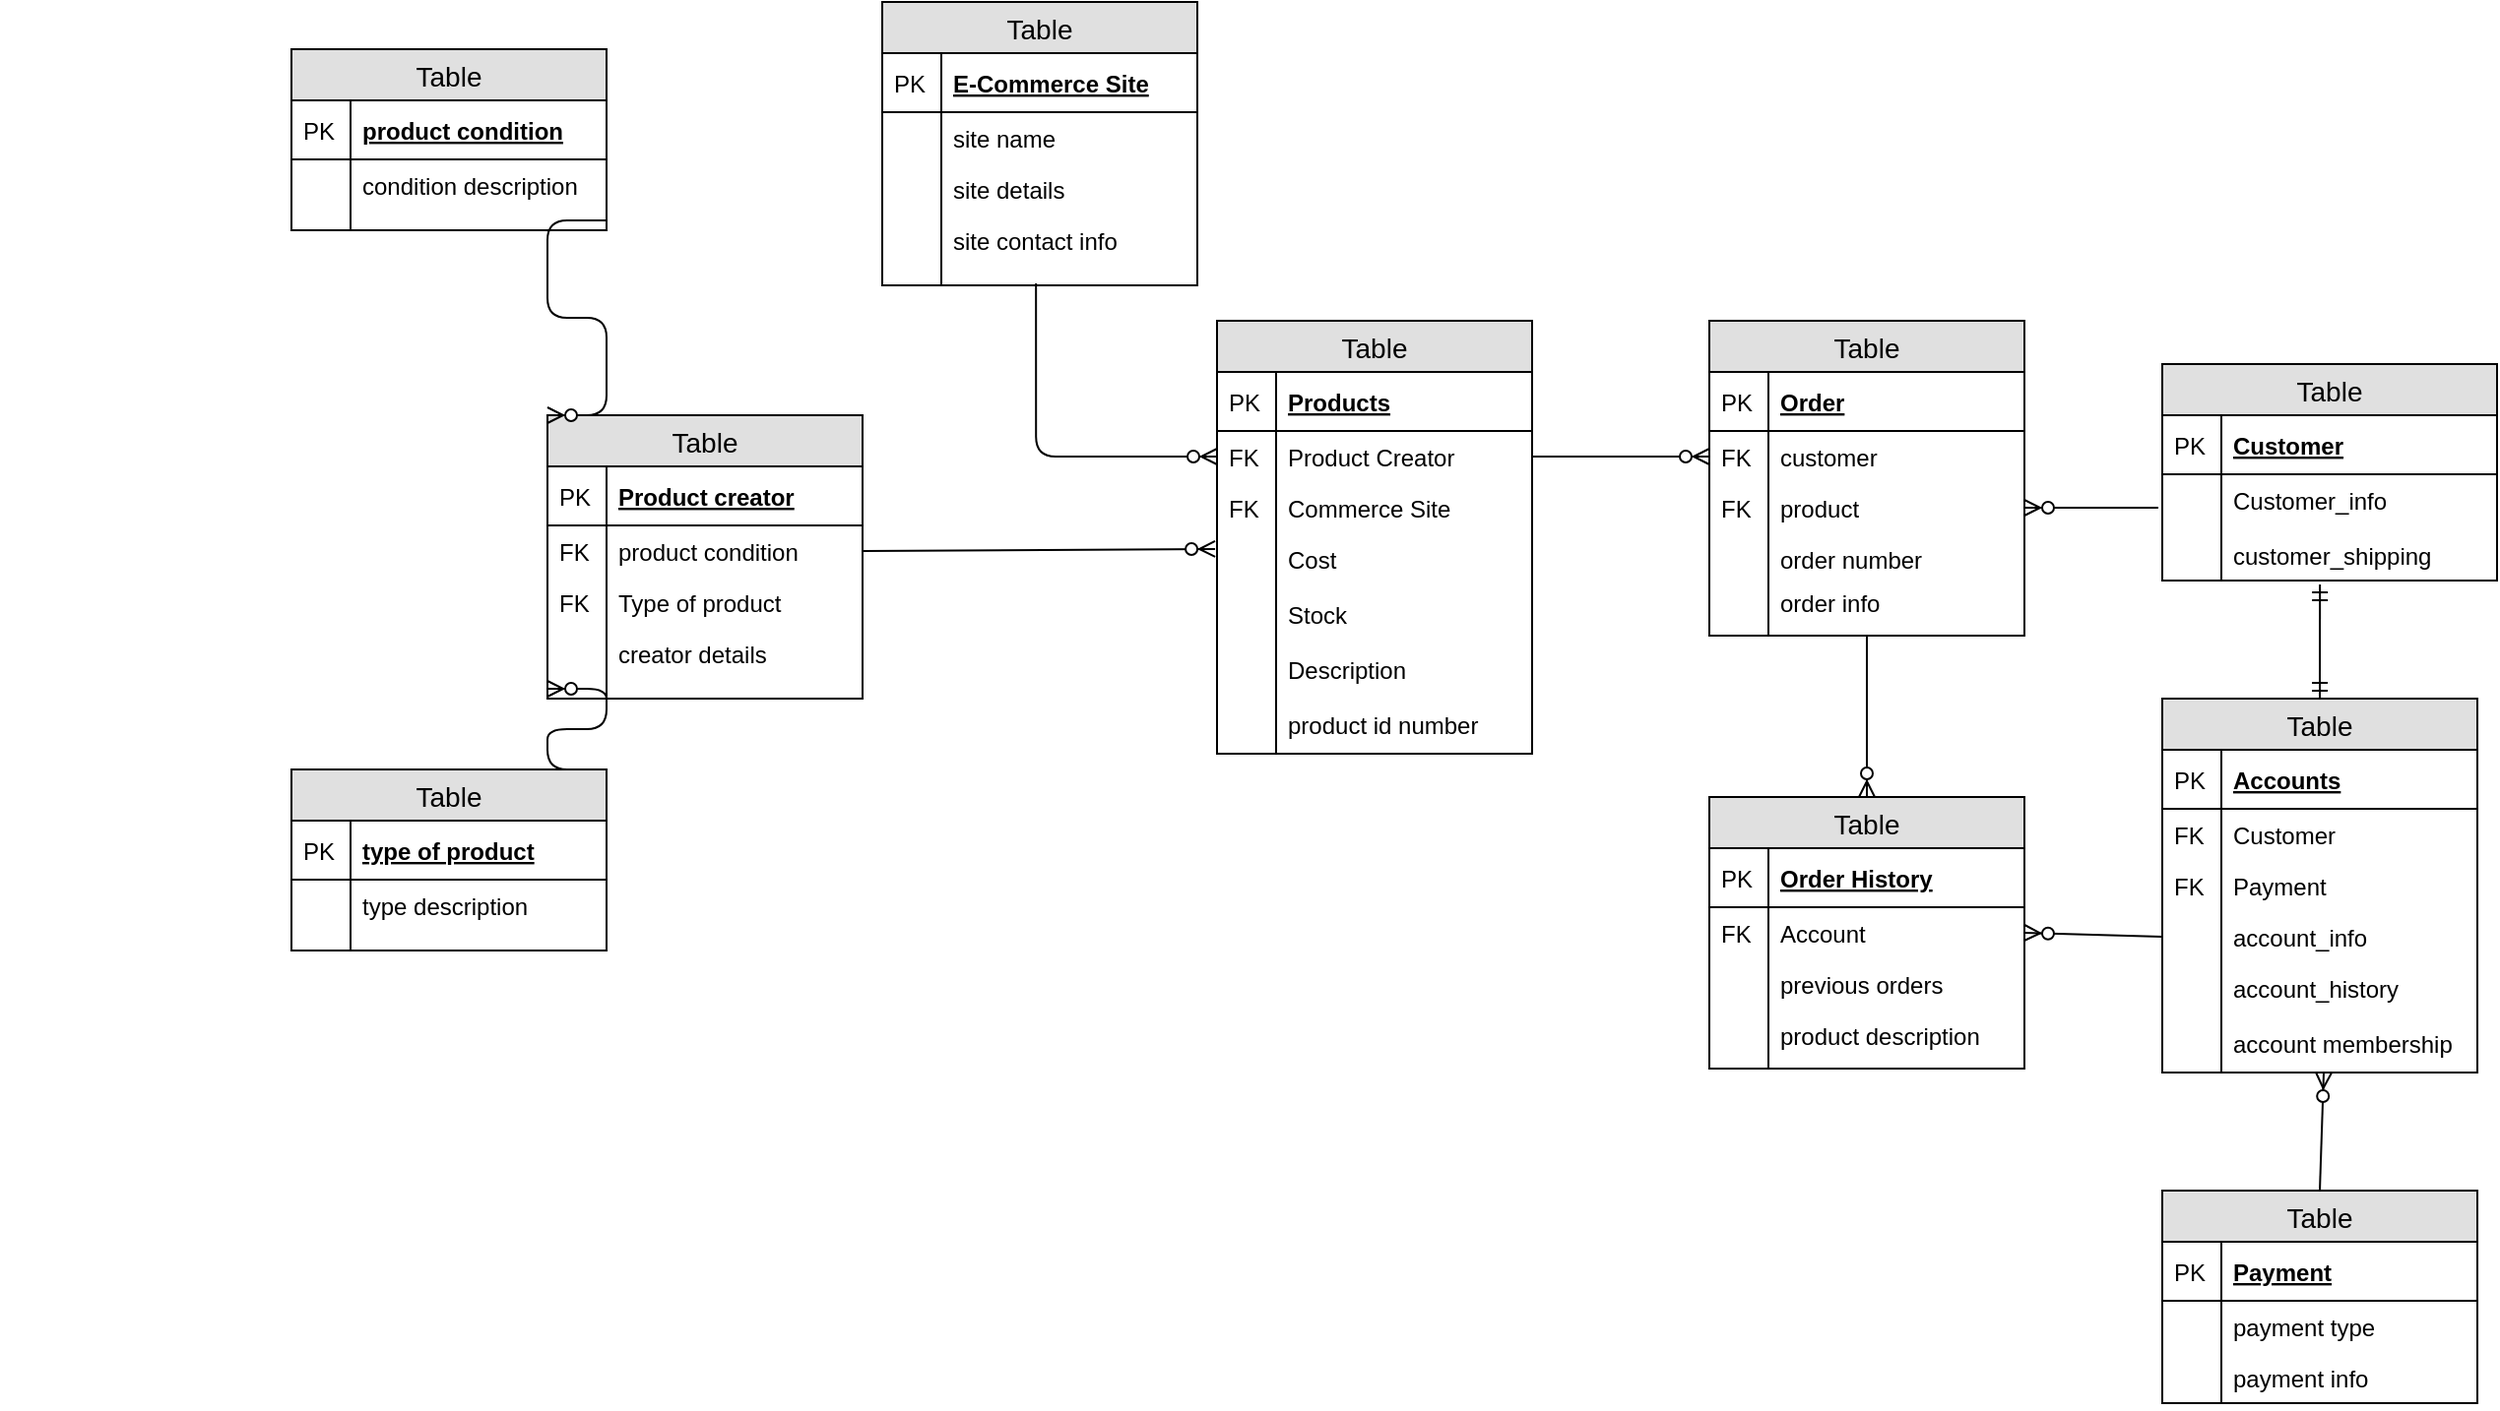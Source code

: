 <mxfile version="12.7.9" type="device"><diagram id="lzw0zWI6_jzQbUZjOLoi" name="Page-1"><mxGraphModel dx="904" dy="535" grid="1" gridSize="10" guides="1" tooltips="1" connect="1" arrows="1" fold="1" page="1" pageScale="1" pageWidth="850" pageHeight="1100" math="0" shadow="0"><root><mxCell id="0"/><mxCell id="1" parent="0"/><mxCell id="9XMlyQXlk_8KS3qql5-S-7" style="edgeStyle=orthogonalEdgeStyle;rounded=0;orthogonalLoop=1;jettySize=auto;html=1;exitX=0.5;exitY=1;exitDx=0;exitDy=0;" edge="1" parent="1"><mxGeometry relative="1" as="geometry"><mxPoint x="760" y="330" as="sourcePoint"/><mxPoint x="760" y="330" as="targetPoint"/></mxGeometry></mxCell><mxCell id="9XMlyQXlk_8KS3qql5-S-27" style="edgeStyle=orthogonalEdgeStyle;rounded=0;orthogonalLoop=1;jettySize=auto;html=1;exitX=0.5;exitY=1;exitDx=0;exitDy=0;" edge="1" parent="1"><mxGeometry relative="1" as="geometry"><mxPoint x="80" y="160" as="sourcePoint"/><mxPoint x="80" y="160" as="targetPoint"/></mxGeometry></mxCell><mxCell id="9XMlyQXlk_8KS3qql5-S-40" value="Table" style="swimlane;fontStyle=0;childLayout=stackLayout;horizontal=1;startSize=26;fillColor=#e0e0e0;horizontalStack=0;resizeParent=1;resizeParentMax=0;resizeLast=0;collapsible=1;marginBottom=0;swimlaneFillColor=#ffffff;align=center;fontSize=14;" vertex="1" parent="1"><mxGeometry x="1170" y="200" width="170" height="110" as="geometry"/></mxCell><mxCell id="9XMlyQXlk_8KS3qql5-S-41" value="Customer" style="shape=partialRectangle;top=0;left=0;right=0;bottom=1;align=left;verticalAlign=middle;fillColor=none;spacingLeft=34;spacingRight=4;overflow=hidden;rotatable=0;points=[[0,0.5],[1,0.5]];portConstraint=eastwest;dropTarget=0;fontStyle=5;fontSize=12;" vertex="1" parent="9XMlyQXlk_8KS3qql5-S-40"><mxGeometry y="26" width="170" height="30" as="geometry"/></mxCell><mxCell id="9XMlyQXlk_8KS3qql5-S-42" value="PK" style="shape=partialRectangle;top=0;left=0;bottom=0;fillColor=none;align=left;verticalAlign=middle;spacingLeft=4;spacingRight=4;overflow=hidden;rotatable=0;points=[];portConstraint=eastwest;part=1;fontSize=12;" vertex="1" connectable="0" parent="9XMlyQXlk_8KS3qql5-S-41"><mxGeometry width="30" height="30" as="geometry"/></mxCell><mxCell id="9XMlyQXlk_8KS3qql5-S-43" value="Customer_info" style="shape=partialRectangle;top=0;left=0;right=0;bottom=0;align=left;verticalAlign=top;fillColor=none;spacingLeft=34;spacingRight=4;overflow=hidden;rotatable=0;points=[[0,0.5],[1,0.5]];portConstraint=eastwest;dropTarget=0;fontSize=12;" vertex="1" parent="9XMlyQXlk_8KS3qql5-S-40"><mxGeometry y="56" width="170" height="26" as="geometry"/></mxCell><mxCell id="9XMlyQXlk_8KS3qql5-S-44" value="" style="shape=partialRectangle;top=0;left=0;bottom=0;fillColor=none;align=left;verticalAlign=top;spacingLeft=4;spacingRight=4;overflow=hidden;rotatable=0;points=[];portConstraint=eastwest;part=1;fontSize=12;" vertex="1" connectable="0" parent="9XMlyQXlk_8KS3qql5-S-43"><mxGeometry width="30" height="26" as="geometry"/></mxCell><mxCell id="9XMlyQXlk_8KS3qql5-S-45" value="" style="shape=partialRectangle;top=0;left=0;right=0;bottom=0;align=left;verticalAlign=top;fillColor=none;spacingLeft=34;spacingRight=4;overflow=hidden;rotatable=0;points=[[0,0.5],[1,0.5]];portConstraint=eastwest;dropTarget=0;fontSize=12;" vertex="1" parent="9XMlyQXlk_8KS3qql5-S-40"><mxGeometry y="82" width="170" height="2" as="geometry"/></mxCell><mxCell id="9XMlyQXlk_8KS3qql5-S-46" value="" style="shape=partialRectangle;top=0;left=0;bottom=0;fillColor=none;align=left;verticalAlign=top;spacingLeft=4;spacingRight=4;overflow=hidden;rotatable=0;points=[];portConstraint=eastwest;part=1;fontSize=12;" vertex="1" connectable="0" parent="9XMlyQXlk_8KS3qql5-S-45"><mxGeometry width="30" height="2" as="geometry"/></mxCell><mxCell id="9XMlyQXlk_8KS3qql5-S-47" value="customer_shipping" style="shape=partialRectangle;top=0;left=0;right=0;bottom=0;align=left;verticalAlign=top;fillColor=none;spacingLeft=34;spacingRight=4;overflow=hidden;rotatable=0;points=[[0,0.5],[1,0.5]];portConstraint=eastwest;dropTarget=0;fontSize=12;" vertex="1" parent="9XMlyQXlk_8KS3qql5-S-40"><mxGeometry y="84" width="170" height="26" as="geometry"/></mxCell><mxCell id="9XMlyQXlk_8KS3qql5-S-48" value="" style="shape=partialRectangle;top=0;left=0;bottom=0;fillColor=none;align=left;verticalAlign=top;spacingLeft=4;spacingRight=4;overflow=hidden;rotatable=0;points=[];portConstraint=eastwest;part=1;fontSize=12;" vertex="1" connectable="0" parent="9XMlyQXlk_8KS3qql5-S-47"><mxGeometry width="30" height="26" as="geometry"/></mxCell><mxCell id="9XMlyQXlk_8KS3qql5-S-49" value="" style="shape=partialRectangle;top=0;left=0;right=0;bottom=0;align=left;verticalAlign=top;fillColor=none;spacingLeft=34;spacingRight=4;overflow=hidden;rotatable=0;points=[[0,0.5],[1,0.5]];portConstraint=eastwest;dropTarget=0;fontSize=12;" vertex="1" parent="9XMlyQXlk_8KS3qql5-S-40"><mxGeometry y="110" width="170" as="geometry"/></mxCell><mxCell id="9XMlyQXlk_8KS3qql5-S-50" value="" style="shape=partialRectangle;top=0;left=0;bottom=0;fillColor=none;align=left;verticalAlign=top;spacingLeft=4;spacingRight=4;overflow=hidden;rotatable=0;points=[];portConstraint=eastwest;part=1;fontSize=12;" vertex="1" connectable="0" parent="9XMlyQXlk_8KS3qql5-S-49"><mxGeometry width="30" as="geometry"/></mxCell><mxCell id="9XMlyQXlk_8KS3qql5-S-52" value="Table" style="swimlane;fontStyle=0;childLayout=stackLayout;horizontal=1;startSize=26;fillColor=#e0e0e0;horizontalStack=0;resizeParent=1;resizeParentMax=0;resizeLast=0;collapsible=1;marginBottom=0;swimlaneFillColor=#ffffff;align=center;fontSize=14;" vertex="1" parent="1"><mxGeometry x="1170" y="370" width="160" height="190" as="geometry"/></mxCell><mxCell id="9XMlyQXlk_8KS3qql5-S-53" value="Accounts" style="shape=partialRectangle;top=0;left=0;right=0;bottom=1;align=left;verticalAlign=middle;fillColor=none;spacingLeft=34;spacingRight=4;overflow=hidden;rotatable=0;points=[[0,0.5],[1,0.5]];portConstraint=eastwest;dropTarget=0;fontStyle=5;fontSize=12;" vertex="1" parent="9XMlyQXlk_8KS3qql5-S-52"><mxGeometry y="26" width="160" height="30" as="geometry"/></mxCell><mxCell id="9XMlyQXlk_8KS3qql5-S-54" value="PK" style="shape=partialRectangle;top=0;left=0;bottom=0;fillColor=none;align=left;verticalAlign=middle;spacingLeft=4;spacingRight=4;overflow=hidden;rotatable=0;points=[];portConstraint=eastwest;part=1;fontSize=12;" vertex="1" connectable="0" parent="9XMlyQXlk_8KS3qql5-S-53"><mxGeometry width="30" height="30" as="geometry"/></mxCell><mxCell id="9XMlyQXlk_8KS3qql5-S-55" value="Customer" style="shape=partialRectangle;top=0;left=0;right=0;bottom=0;align=left;verticalAlign=top;fillColor=none;spacingLeft=34;spacingRight=4;overflow=hidden;rotatable=0;points=[[0,0.5],[1,0.5]];portConstraint=eastwest;dropTarget=0;fontSize=12;" vertex="1" parent="9XMlyQXlk_8KS3qql5-S-52"><mxGeometry y="56" width="160" height="26" as="geometry"/></mxCell><mxCell id="9XMlyQXlk_8KS3qql5-S-56" value="FK" style="shape=partialRectangle;top=0;left=0;bottom=0;fillColor=none;align=left;verticalAlign=top;spacingLeft=4;spacingRight=4;overflow=hidden;rotatable=0;points=[];portConstraint=eastwest;part=1;fontSize=12;" vertex="1" connectable="0" parent="9XMlyQXlk_8KS3qql5-S-55"><mxGeometry width="30" height="26" as="geometry"/></mxCell><mxCell id="9XMlyQXlk_8KS3qql5-S-57" value="Payment" style="shape=partialRectangle;top=0;left=0;right=0;bottom=0;align=left;verticalAlign=top;fillColor=none;spacingLeft=34;spacingRight=4;overflow=hidden;rotatable=0;points=[[0,0.5],[1,0.5]];portConstraint=eastwest;dropTarget=0;fontSize=12;" vertex="1" parent="9XMlyQXlk_8KS3qql5-S-52"><mxGeometry y="82" width="160" height="26" as="geometry"/></mxCell><mxCell id="9XMlyQXlk_8KS3qql5-S-58" value="FK" style="shape=partialRectangle;top=0;left=0;bottom=0;fillColor=none;align=left;verticalAlign=top;spacingLeft=4;spacingRight=4;overflow=hidden;rotatable=0;points=[];portConstraint=eastwest;part=1;fontSize=12;" vertex="1" connectable="0" parent="9XMlyQXlk_8KS3qql5-S-57"><mxGeometry width="30" height="26" as="geometry"/></mxCell><mxCell id="9XMlyQXlk_8KS3qql5-S-59" value="account_info" style="shape=partialRectangle;top=0;left=0;right=0;bottom=0;align=left;verticalAlign=top;fillColor=none;spacingLeft=34;spacingRight=4;overflow=hidden;rotatable=0;points=[[0,0.5],[1,0.5]];portConstraint=eastwest;dropTarget=0;fontSize=12;" vertex="1" parent="9XMlyQXlk_8KS3qql5-S-52"><mxGeometry y="108" width="160" height="26" as="geometry"/></mxCell><mxCell id="9XMlyQXlk_8KS3qql5-S-60" value="" style="shape=partialRectangle;top=0;left=0;bottom=0;fillColor=none;align=left;verticalAlign=top;spacingLeft=4;spacingRight=4;overflow=hidden;rotatable=0;points=[];portConstraint=eastwest;part=1;fontSize=12;" vertex="1" connectable="0" parent="9XMlyQXlk_8KS3qql5-S-59"><mxGeometry width="30" height="26" as="geometry"/></mxCell><mxCell id="9XMlyQXlk_8KS3qql5-S-61" value="account_history&#xa;&#xa;account membership" style="shape=partialRectangle;top=0;left=0;right=0;bottom=0;align=left;verticalAlign=top;fillColor=none;spacingLeft=34;spacingRight=4;overflow=hidden;rotatable=0;points=[[0,0.5],[1,0.5]];portConstraint=eastwest;dropTarget=0;fontSize=12;" vertex="1" parent="9XMlyQXlk_8KS3qql5-S-52"><mxGeometry y="134" width="160" height="56" as="geometry"/></mxCell><mxCell id="9XMlyQXlk_8KS3qql5-S-62" value="" style="shape=partialRectangle;top=0;left=0;bottom=0;fillColor=none;align=left;verticalAlign=top;spacingLeft=4;spacingRight=4;overflow=hidden;rotatable=0;points=[];portConstraint=eastwest;part=1;fontSize=12;" vertex="1" connectable="0" parent="9XMlyQXlk_8KS3qql5-S-61"><mxGeometry width="30" height="56" as="geometry"/></mxCell><mxCell id="9XMlyQXlk_8KS3qql5-S-63" value="Table" style="swimlane;fontStyle=0;childLayout=stackLayout;horizontal=1;startSize=26;fillColor=#e0e0e0;horizontalStack=0;resizeParent=1;resizeParentMax=0;resizeLast=0;collapsible=1;marginBottom=0;swimlaneFillColor=#ffffff;align=center;fontSize=14;" vertex="1" parent="1"><mxGeometry x="1170" y="620" width="160" height="108" as="geometry"/></mxCell><mxCell id="9XMlyQXlk_8KS3qql5-S-64" value="Payment" style="shape=partialRectangle;top=0;left=0;right=0;bottom=1;align=left;verticalAlign=middle;fillColor=none;spacingLeft=34;spacingRight=4;overflow=hidden;rotatable=0;points=[[0,0.5],[1,0.5]];portConstraint=eastwest;dropTarget=0;fontStyle=5;fontSize=12;" vertex="1" parent="9XMlyQXlk_8KS3qql5-S-63"><mxGeometry y="26" width="160" height="30" as="geometry"/></mxCell><mxCell id="9XMlyQXlk_8KS3qql5-S-65" value="PK" style="shape=partialRectangle;top=0;left=0;bottom=0;fillColor=none;align=left;verticalAlign=middle;spacingLeft=4;spacingRight=4;overflow=hidden;rotatable=0;points=[];portConstraint=eastwest;part=1;fontSize=12;" vertex="1" connectable="0" parent="9XMlyQXlk_8KS3qql5-S-64"><mxGeometry width="30" height="30" as="geometry"/></mxCell><mxCell id="9XMlyQXlk_8KS3qql5-S-66" value="payment type" style="shape=partialRectangle;top=0;left=0;right=0;bottom=0;align=left;verticalAlign=top;fillColor=none;spacingLeft=34;spacingRight=4;overflow=hidden;rotatable=0;points=[[0,0.5],[1,0.5]];portConstraint=eastwest;dropTarget=0;fontSize=12;" vertex="1" parent="9XMlyQXlk_8KS3qql5-S-63"><mxGeometry y="56" width="160" height="26" as="geometry"/></mxCell><mxCell id="9XMlyQXlk_8KS3qql5-S-67" value="" style="shape=partialRectangle;top=0;left=0;bottom=0;fillColor=none;align=left;verticalAlign=top;spacingLeft=4;spacingRight=4;overflow=hidden;rotatable=0;points=[];portConstraint=eastwest;part=1;fontSize=12;" vertex="1" connectable="0" parent="9XMlyQXlk_8KS3qql5-S-66"><mxGeometry width="30" height="26" as="geometry"/></mxCell><mxCell id="9XMlyQXlk_8KS3qql5-S-68" value="payment info" style="shape=partialRectangle;top=0;left=0;right=0;bottom=0;align=left;verticalAlign=top;fillColor=none;spacingLeft=34;spacingRight=4;overflow=hidden;rotatable=0;points=[[0,0.5],[1,0.5]];portConstraint=eastwest;dropTarget=0;fontSize=12;" vertex="1" parent="9XMlyQXlk_8KS3qql5-S-63"><mxGeometry y="82" width="160" height="26" as="geometry"/></mxCell><mxCell id="9XMlyQXlk_8KS3qql5-S-69" value="" style="shape=partialRectangle;top=0;left=0;bottom=0;fillColor=none;align=left;verticalAlign=top;spacingLeft=4;spacingRight=4;overflow=hidden;rotatable=0;points=[];portConstraint=eastwest;part=1;fontSize=12;" vertex="1" connectable="0" parent="9XMlyQXlk_8KS3qql5-S-68"><mxGeometry width="30" height="26" as="geometry"/></mxCell><mxCell id="9XMlyQXlk_8KS3qql5-S-74" value="Table" style="swimlane;fontStyle=0;childLayout=stackLayout;horizontal=1;startSize=26;fillColor=#e0e0e0;horizontalStack=0;resizeParent=1;resizeParentMax=0;resizeLast=0;collapsible=1;marginBottom=0;swimlaneFillColor=#ffffff;align=center;fontSize=14;" vertex="1" parent="1"><mxGeometry x="940" y="420" width="160" height="138" as="geometry"/></mxCell><mxCell id="9XMlyQXlk_8KS3qql5-S-75" value="Order History" style="shape=partialRectangle;top=0;left=0;right=0;bottom=1;align=left;verticalAlign=middle;fillColor=none;spacingLeft=34;spacingRight=4;overflow=hidden;rotatable=0;points=[[0,0.5],[1,0.5]];portConstraint=eastwest;dropTarget=0;fontStyle=5;fontSize=12;" vertex="1" parent="9XMlyQXlk_8KS3qql5-S-74"><mxGeometry y="26" width="160" height="30" as="geometry"/></mxCell><mxCell id="9XMlyQXlk_8KS3qql5-S-76" value="PK" style="shape=partialRectangle;top=0;left=0;bottom=0;fillColor=none;align=left;verticalAlign=middle;spacingLeft=4;spacingRight=4;overflow=hidden;rotatable=0;points=[];portConstraint=eastwest;part=1;fontSize=12;" vertex="1" connectable="0" parent="9XMlyQXlk_8KS3qql5-S-75"><mxGeometry width="30" height="30" as="geometry"/></mxCell><mxCell id="9XMlyQXlk_8KS3qql5-S-77" value="Account" style="shape=partialRectangle;top=0;left=0;right=0;bottom=0;align=left;verticalAlign=top;fillColor=none;spacingLeft=34;spacingRight=4;overflow=hidden;rotatable=0;points=[[0,0.5],[1,0.5]];portConstraint=eastwest;dropTarget=0;fontSize=12;" vertex="1" parent="9XMlyQXlk_8KS3qql5-S-74"><mxGeometry y="56" width="160" height="26" as="geometry"/></mxCell><mxCell id="9XMlyQXlk_8KS3qql5-S-78" value="FK" style="shape=partialRectangle;top=0;left=0;bottom=0;fillColor=none;align=left;verticalAlign=top;spacingLeft=4;spacingRight=4;overflow=hidden;rotatable=0;points=[];portConstraint=eastwest;part=1;fontSize=12;" vertex="1" connectable="0" parent="9XMlyQXlk_8KS3qql5-S-77"><mxGeometry width="30" height="26" as="geometry"/></mxCell><mxCell id="9XMlyQXlk_8KS3qql5-S-79" value="previous orders" style="shape=partialRectangle;top=0;left=0;right=0;bottom=0;align=left;verticalAlign=top;fillColor=none;spacingLeft=34;spacingRight=4;overflow=hidden;rotatable=0;points=[[0,0.5],[1,0.5]];portConstraint=eastwest;dropTarget=0;fontSize=12;" vertex="1" parent="9XMlyQXlk_8KS3qql5-S-74"><mxGeometry y="82" width="160" height="26" as="geometry"/></mxCell><mxCell id="9XMlyQXlk_8KS3qql5-S-80" value="" style="shape=partialRectangle;top=0;left=0;bottom=0;fillColor=none;align=left;verticalAlign=top;spacingLeft=4;spacingRight=4;overflow=hidden;rotatable=0;points=[];portConstraint=eastwest;part=1;fontSize=12;" vertex="1" connectable="0" parent="9XMlyQXlk_8KS3qql5-S-79"><mxGeometry width="30" height="26" as="geometry"/></mxCell><mxCell id="9XMlyQXlk_8KS3qql5-S-81" value="product description" style="shape=partialRectangle;top=0;left=0;right=0;bottom=0;align=left;verticalAlign=top;fillColor=none;spacingLeft=34;spacingRight=4;overflow=hidden;rotatable=0;points=[[0,0.5],[1,0.5]];portConstraint=eastwest;dropTarget=0;fontSize=12;" vertex="1" parent="9XMlyQXlk_8KS3qql5-S-74"><mxGeometry y="108" width="160" height="26" as="geometry"/></mxCell><mxCell id="9XMlyQXlk_8KS3qql5-S-82" value="" style="shape=partialRectangle;top=0;left=0;bottom=0;fillColor=none;align=left;verticalAlign=top;spacingLeft=4;spacingRight=4;overflow=hidden;rotatable=0;points=[];portConstraint=eastwest;part=1;fontSize=12;" vertex="1" connectable="0" parent="9XMlyQXlk_8KS3qql5-S-81"><mxGeometry width="30" height="26" as="geometry"/></mxCell><mxCell id="9XMlyQXlk_8KS3qql5-S-83" value="" style="shape=partialRectangle;top=0;left=0;right=0;bottom=0;align=left;verticalAlign=top;fillColor=none;spacingLeft=34;spacingRight=4;overflow=hidden;rotatable=0;points=[[0,0.5],[1,0.5]];portConstraint=eastwest;dropTarget=0;fontSize=12;" vertex="1" parent="9XMlyQXlk_8KS3qql5-S-74"><mxGeometry y="134" width="160" height="4" as="geometry"/></mxCell><mxCell id="9XMlyQXlk_8KS3qql5-S-84" value="" style="shape=partialRectangle;top=0;left=0;bottom=0;fillColor=none;align=left;verticalAlign=top;spacingLeft=4;spacingRight=4;overflow=hidden;rotatable=0;points=[];portConstraint=eastwest;part=1;fontSize=12;" vertex="1" connectable="0" parent="9XMlyQXlk_8KS3qql5-S-83"><mxGeometry width="30" height="4" as="geometry"/></mxCell><mxCell id="9XMlyQXlk_8KS3qql5-S-91" value="Table" style="swimlane;fontStyle=0;childLayout=stackLayout;horizontal=1;startSize=26;fillColor=#e0e0e0;horizontalStack=0;resizeParent=1;resizeParentMax=0;resizeLast=0;collapsible=1;marginBottom=0;swimlaneFillColor=#ffffff;align=center;fontSize=14;" vertex="1" parent="1"><mxGeometry x="940" y="178" width="160" height="160" as="geometry"/></mxCell><mxCell id="9XMlyQXlk_8KS3qql5-S-92" value="Order" style="shape=partialRectangle;top=0;left=0;right=0;bottom=1;align=left;verticalAlign=middle;fillColor=none;spacingLeft=34;spacingRight=4;overflow=hidden;rotatable=0;points=[[0,0.5],[1,0.5]];portConstraint=eastwest;dropTarget=0;fontStyle=5;fontSize=12;" vertex="1" parent="9XMlyQXlk_8KS3qql5-S-91"><mxGeometry y="26" width="160" height="30" as="geometry"/></mxCell><mxCell id="9XMlyQXlk_8KS3qql5-S-93" value="PK" style="shape=partialRectangle;top=0;left=0;bottom=0;fillColor=none;align=left;verticalAlign=middle;spacingLeft=4;spacingRight=4;overflow=hidden;rotatable=0;points=[];portConstraint=eastwest;part=1;fontSize=12;" vertex="1" connectable="0" parent="9XMlyQXlk_8KS3qql5-S-92"><mxGeometry width="30" height="30" as="geometry"/></mxCell><mxCell id="9XMlyQXlk_8KS3qql5-S-94" value="customer" style="shape=partialRectangle;top=0;left=0;right=0;bottom=0;align=left;verticalAlign=top;fillColor=none;spacingLeft=34;spacingRight=4;overflow=hidden;rotatable=0;points=[[0,0.5],[1,0.5]];portConstraint=eastwest;dropTarget=0;fontSize=12;" vertex="1" parent="9XMlyQXlk_8KS3qql5-S-91"><mxGeometry y="56" width="160" height="26" as="geometry"/></mxCell><mxCell id="9XMlyQXlk_8KS3qql5-S-95" value="FK" style="shape=partialRectangle;top=0;left=0;bottom=0;fillColor=none;align=left;verticalAlign=top;spacingLeft=4;spacingRight=4;overflow=hidden;rotatable=0;points=[];portConstraint=eastwest;part=1;fontSize=12;" vertex="1" connectable="0" parent="9XMlyQXlk_8KS3qql5-S-94"><mxGeometry width="30" height="26" as="geometry"/></mxCell><mxCell id="9XMlyQXlk_8KS3qql5-S-96" value="product" style="shape=partialRectangle;top=0;left=0;right=0;bottom=0;align=left;verticalAlign=top;fillColor=none;spacingLeft=34;spacingRight=4;overflow=hidden;rotatable=0;points=[[0,0.5],[1,0.5]];portConstraint=eastwest;dropTarget=0;fontSize=12;" vertex="1" parent="9XMlyQXlk_8KS3qql5-S-91"><mxGeometry y="82" width="160" height="26" as="geometry"/></mxCell><mxCell id="9XMlyQXlk_8KS3qql5-S-97" value="FK" style="shape=partialRectangle;top=0;left=0;bottom=0;fillColor=none;align=left;verticalAlign=top;spacingLeft=4;spacingRight=4;overflow=hidden;rotatable=0;points=[];portConstraint=eastwest;part=1;fontSize=12;" vertex="1" connectable="0" parent="9XMlyQXlk_8KS3qql5-S-96"><mxGeometry width="30" height="26" as="geometry"/></mxCell><mxCell id="9XMlyQXlk_8KS3qql5-S-98" value="order number" style="shape=partialRectangle;top=0;left=0;right=0;bottom=0;align=left;verticalAlign=top;fillColor=none;spacingLeft=34;spacingRight=4;overflow=hidden;rotatable=0;points=[[0,0.5],[1,0.5]];portConstraint=eastwest;dropTarget=0;fontSize=12;" vertex="1" parent="9XMlyQXlk_8KS3qql5-S-91"><mxGeometry y="108" width="160" height="22" as="geometry"/></mxCell><mxCell id="9XMlyQXlk_8KS3qql5-S-99" value="" style="shape=partialRectangle;top=0;left=0;bottom=0;fillColor=none;align=left;verticalAlign=top;spacingLeft=4;spacingRight=4;overflow=hidden;rotatable=0;points=[];portConstraint=eastwest;part=1;fontSize=12;" vertex="1" connectable="0" parent="9XMlyQXlk_8KS3qql5-S-98"><mxGeometry width="30" height="22" as="geometry"/></mxCell><mxCell id="9XMlyQXlk_8KS3qql5-S-100" value="order info" style="shape=partialRectangle;top=0;left=0;right=0;bottom=0;align=left;verticalAlign=top;fillColor=none;spacingLeft=34;spacingRight=4;overflow=hidden;rotatable=0;points=[[0,0.5],[1,0.5]];portConstraint=eastwest;dropTarget=0;fontSize=12;" vertex="1" parent="9XMlyQXlk_8KS3qql5-S-91"><mxGeometry y="130" width="160" height="30" as="geometry"/></mxCell><mxCell id="9XMlyQXlk_8KS3qql5-S-101" value="" style="shape=partialRectangle;top=0;left=0;bottom=0;fillColor=none;align=left;verticalAlign=top;spacingLeft=4;spacingRight=4;overflow=hidden;rotatable=0;points=[];portConstraint=eastwest;part=1;fontSize=12;" vertex="1" connectable="0" parent="9XMlyQXlk_8KS3qql5-S-100"><mxGeometry width="30" height="30" as="geometry"/></mxCell><mxCell id="9XMlyQXlk_8KS3qql5-S-103" value="" style="fontSize=12;html=1;endArrow=ERzeroToMany;endFill=1;entryX=1;entryY=0.5;entryDx=0;entryDy=0;" edge="1" parent="1" target="9XMlyQXlk_8KS3qql5-S-96"><mxGeometry width="100" height="100" relative="1" as="geometry"><mxPoint x="1168" y="273" as="sourcePoint"/><mxPoint x="740" y="390" as="targetPoint"/></mxGeometry></mxCell><mxCell id="9XMlyQXlk_8KS3qql5-S-104" value="" style="fontSize=12;html=1;endArrow=ERzeroToMany;endFill=1;entryX=0.5;entryY=0;entryDx=0;entryDy=0;" edge="1" parent="1" target="9XMlyQXlk_8KS3qql5-S-74"><mxGeometry width="100" height="100" relative="1" as="geometry"><mxPoint x="1020" y="338" as="sourcePoint"/><mxPoint x="740" y="390" as="targetPoint"/></mxGeometry></mxCell><mxCell id="9XMlyQXlk_8KS3qql5-S-105" value="" style="fontSize=12;html=1;endArrow=ERzeroToMany;endFill=1;exitX=0;exitY=0.5;exitDx=0;exitDy=0;entryX=1;entryY=0.5;entryDx=0;entryDy=0;" edge="1" parent="1" source="9XMlyQXlk_8KS3qql5-S-59" target="9XMlyQXlk_8KS3qql5-S-77"><mxGeometry width="100" height="100" relative="1" as="geometry"><mxPoint x="640" y="490" as="sourcePoint"/><mxPoint x="740" y="390" as="targetPoint"/></mxGeometry></mxCell><mxCell id="9XMlyQXlk_8KS3qql5-S-130" value="" style="fontSize=12;html=1;endArrow=ERzeroToMany;endFill=1;exitX=0.5;exitY=0;exitDx=0;exitDy=0;" edge="1" parent="1" source="9XMlyQXlk_8KS3qql5-S-63"><mxGeometry width="100" height="100" relative="1" as="geometry"><mxPoint x="780" y="650" as="sourcePoint"/><mxPoint x="1252" y="560" as="targetPoint"/></mxGeometry></mxCell><mxCell id="9XMlyQXlk_8KS3qql5-S-132" value="Table" style="swimlane;fontStyle=0;childLayout=stackLayout;horizontal=1;startSize=26;fillColor=#e0e0e0;horizontalStack=0;resizeParent=1;resizeParentMax=0;resizeLast=0;collapsible=1;marginBottom=0;swimlaneFillColor=#ffffff;align=center;fontSize=14;" vertex="1" parent="1"><mxGeometry x="690" y="178" width="160" height="220" as="geometry"/></mxCell><mxCell id="9XMlyQXlk_8KS3qql5-S-133" value="Products" style="shape=partialRectangle;top=0;left=0;right=0;bottom=1;align=left;verticalAlign=middle;fillColor=none;spacingLeft=34;spacingRight=4;overflow=hidden;rotatable=0;points=[[0,0.5],[1,0.5]];portConstraint=eastwest;dropTarget=0;fontStyle=5;fontSize=12;" vertex="1" parent="9XMlyQXlk_8KS3qql5-S-132"><mxGeometry y="26" width="160" height="30" as="geometry"/></mxCell><mxCell id="9XMlyQXlk_8KS3qql5-S-134" value="PK" style="shape=partialRectangle;top=0;left=0;bottom=0;fillColor=none;align=left;verticalAlign=middle;spacingLeft=4;spacingRight=4;overflow=hidden;rotatable=0;points=[];portConstraint=eastwest;part=1;fontSize=12;" vertex="1" connectable="0" parent="9XMlyQXlk_8KS3qql5-S-133"><mxGeometry width="30" height="30" as="geometry"/></mxCell><mxCell id="9XMlyQXlk_8KS3qql5-S-135" value="Product Creator" style="shape=partialRectangle;top=0;left=0;right=0;bottom=0;align=left;verticalAlign=top;fillColor=none;spacingLeft=34;spacingRight=4;overflow=hidden;rotatable=0;points=[[0,0.5],[1,0.5]];portConstraint=eastwest;dropTarget=0;fontSize=12;" vertex="1" parent="9XMlyQXlk_8KS3qql5-S-132"><mxGeometry y="56" width="160" height="26" as="geometry"/></mxCell><mxCell id="9XMlyQXlk_8KS3qql5-S-136" value="FK" style="shape=partialRectangle;top=0;left=0;bottom=0;fillColor=none;align=left;verticalAlign=top;spacingLeft=4;spacingRight=4;overflow=hidden;rotatable=0;points=[];portConstraint=eastwest;part=1;fontSize=12;" vertex="1" connectable="0" parent="9XMlyQXlk_8KS3qql5-S-135"><mxGeometry width="30" height="26" as="geometry"/></mxCell><mxCell id="9XMlyQXlk_8KS3qql5-S-137" value="Commerce Site" style="shape=partialRectangle;top=0;left=0;right=0;bottom=0;align=left;verticalAlign=top;fillColor=none;spacingLeft=34;spacingRight=4;overflow=hidden;rotatable=0;points=[[0,0.5],[1,0.5]];portConstraint=eastwest;dropTarget=0;fontSize=12;" vertex="1" parent="9XMlyQXlk_8KS3qql5-S-132"><mxGeometry y="82" width="160" height="26" as="geometry"/></mxCell><mxCell id="9XMlyQXlk_8KS3qql5-S-138" value="FK" style="shape=partialRectangle;top=0;left=0;bottom=0;fillColor=none;align=left;verticalAlign=top;spacingLeft=4;spacingRight=4;overflow=hidden;rotatable=0;points=[];portConstraint=eastwest;part=1;fontSize=12;" vertex="1" connectable="0" parent="9XMlyQXlk_8KS3qql5-S-137"><mxGeometry width="30" height="26" as="geometry"/></mxCell><mxCell id="9XMlyQXlk_8KS3qql5-S-139" value="Cost&#xa;&#xa;Stock&#xa;&#xa;Description&#xa;&#xa;product id number" style="shape=partialRectangle;top=0;left=0;right=0;bottom=0;align=left;verticalAlign=top;fillColor=none;spacingLeft=34;spacingRight=4;overflow=hidden;rotatable=0;points=[[0,0.5],[1,0.5]];portConstraint=eastwest;dropTarget=0;fontSize=12;" vertex="1" parent="9XMlyQXlk_8KS3qql5-S-132"><mxGeometry y="108" width="160" height="112" as="geometry"/></mxCell><mxCell id="9XMlyQXlk_8KS3qql5-S-140" value="" style="shape=partialRectangle;top=0;left=0;bottom=0;fillColor=none;align=left;verticalAlign=top;spacingLeft=4;spacingRight=4;overflow=hidden;rotatable=0;points=[];portConstraint=eastwest;part=1;fontSize=12;" vertex="1" connectable="0" parent="9XMlyQXlk_8KS3qql5-S-139"><mxGeometry width="30" height="112" as="geometry"/></mxCell><mxCell id="9XMlyQXlk_8KS3qql5-S-141" value="" style="shape=partialRectangle;top=0;left=0;right=0;bottom=0;align=left;verticalAlign=top;fillColor=none;spacingLeft=34;spacingRight=4;overflow=hidden;rotatable=0;points=[[0,0.5],[1,0.5]];portConstraint=eastwest;dropTarget=0;fontSize=12;" vertex="1" parent="9XMlyQXlk_8KS3qql5-S-132"><mxGeometry y="220" width="160" as="geometry"/></mxCell><mxCell id="9XMlyQXlk_8KS3qql5-S-142" value="" style="shape=partialRectangle;top=0;left=0;bottom=0;fillColor=none;align=left;verticalAlign=top;spacingLeft=4;spacingRight=4;overflow=hidden;rotatable=0;points=[];portConstraint=eastwest;part=1;fontSize=12;" vertex="1" connectable="0" parent="9XMlyQXlk_8KS3qql5-S-141"><mxGeometry y="NaN" width="30" height="NaN" as="geometry"/></mxCell><mxCell id="9XMlyQXlk_8KS3qql5-S-143" value="" style="fontSize=12;html=1;endArrow=ERzeroToMany;endFill=1;exitX=1;exitY=0.5;exitDx=0;exitDy=0;entryX=0;entryY=0.5;entryDx=0;entryDy=0;" edge="1" parent="1" source="9XMlyQXlk_8KS3qql5-S-135" target="9XMlyQXlk_8KS3qql5-S-94"><mxGeometry width="100" height="100" relative="1" as="geometry"><mxPoint x="810" y="480" as="sourcePoint"/><mxPoint x="910" y="380" as="targetPoint"/></mxGeometry></mxCell><mxCell id="9XMlyQXlk_8KS3qql5-S-144" value="Table" style="swimlane;fontStyle=0;childLayout=stackLayout;horizontal=1;startSize=26;fillColor=#e0e0e0;horizontalStack=0;resizeParent=1;resizeParentMax=0;resizeLast=0;collapsible=1;marginBottom=0;swimlaneFillColor=#ffffff;align=center;fontSize=14;" vertex="1" parent="1"><mxGeometry x="520" y="16" width="160" height="144" as="geometry"/></mxCell><mxCell id="9XMlyQXlk_8KS3qql5-S-145" value="E-Commerce Site" style="shape=partialRectangle;top=0;left=0;right=0;bottom=1;align=left;verticalAlign=middle;fillColor=none;spacingLeft=34;spacingRight=4;overflow=hidden;rotatable=0;points=[[0,0.5],[1,0.5]];portConstraint=eastwest;dropTarget=0;fontStyle=5;fontSize=12;" vertex="1" parent="9XMlyQXlk_8KS3qql5-S-144"><mxGeometry y="26" width="160" height="30" as="geometry"/></mxCell><mxCell id="9XMlyQXlk_8KS3qql5-S-146" value="PK" style="shape=partialRectangle;top=0;left=0;bottom=0;fillColor=none;align=left;verticalAlign=middle;spacingLeft=4;spacingRight=4;overflow=hidden;rotatable=0;points=[];portConstraint=eastwest;part=1;fontSize=12;" vertex="1" connectable="0" parent="9XMlyQXlk_8KS3qql5-S-145"><mxGeometry width="30" height="30" as="geometry"/></mxCell><mxCell id="9XMlyQXlk_8KS3qql5-S-147" value="site name" style="shape=partialRectangle;top=0;left=0;right=0;bottom=0;align=left;verticalAlign=top;fillColor=none;spacingLeft=34;spacingRight=4;overflow=hidden;rotatable=0;points=[[0,0.5],[1,0.5]];portConstraint=eastwest;dropTarget=0;fontSize=12;" vertex="1" parent="9XMlyQXlk_8KS3qql5-S-144"><mxGeometry y="56" width="160" height="26" as="geometry"/></mxCell><mxCell id="9XMlyQXlk_8KS3qql5-S-148" value="" style="shape=partialRectangle;top=0;left=0;bottom=0;fillColor=none;align=left;verticalAlign=top;spacingLeft=4;spacingRight=4;overflow=hidden;rotatable=0;points=[];portConstraint=eastwest;part=1;fontSize=12;" vertex="1" connectable="0" parent="9XMlyQXlk_8KS3qql5-S-147"><mxGeometry width="30" height="26" as="geometry"/></mxCell><mxCell id="9XMlyQXlk_8KS3qql5-S-149" value="site details" style="shape=partialRectangle;top=0;left=0;right=0;bottom=0;align=left;verticalAlign=top;fillColor=none;spacingLeft=34;spacingRight=4;overflow=hidden;rotatable=0;points=[[0,0.5],[1,0.5]];portConstraint=eastwest;dropTarget=0;fontSize=12;" vertex="1" parent="9XMlyQXlk_8KS3qql5-S-144"><mxGeometry y="82" width="160" height="26" as="geometry"/></mxCell><mxCell id="9XMlyQXlk_8KS3qql5-S-150" value="" style="shape=partialRectangle;top=0;left=0;bottom=0;fillColor=none;align=left;verticalAlign=top;spacingLeft=4;spacingRight=4;overflow=hidden;rotatable=0;points=[];portConstraint=eastwest;part=1;fontSize=12;" vertex="1" connectable="0" parent="9XMlyQXlk_8KS3qql5-S-149"><mxGeometry width="30" height="26" as="geometry"/></mxCell><mxCell id="9XMlyQXlk_8KS3qql5-S-151" value="site contact info" style="shape=partialRectangle;top=0;left=0;right=0;bottom=0;align=left;verticalAlign=top;fillColor=none;spacingLeft=34;spacingRight=4;overflow=hidden;rotatable=0;points=[[0,0.5],[1,0.5]];portConstraint=eastwest;dropTarget=0;fontSize=12;" vertex="1" parent="9XMlyQXlk_8KS3qql5-S-144"><mxGeometry y="108" width="160" height="26" as="geometry"/></mxCell><mxCell id="9XMlyQXlk_8KS3qql5-S-152" value="" style="shape=partialRectangle;top=0;left=0;bottom=0;fillColor=none;align=left;verticalAlign=top;spacingLeft=4;spacingRight=4;overflow=hidden;rotatable=0;points=[];portConstraint=eastwest;part=1;fontSize=12;" vertex="1" connectable="0" parent="9XMlyQXlk_8KS3qql5-S-151"><mxGeometry width="30" height="26" as="geometry"/></mxCell><mxCell id="9XMlyQXlk_8KS3qql5-S-153" value="" style="shape=partialRectangle;top=0;left=0;right=0;bottom=0;align=left;verticalAlign=top;fillColor=none;spacingLeft=34;spacingRight=4;overflow=hidden;rotatable=0;points=[[0,0.5],[1,0.5]];portConstraint=eastwest;dropTarget=0;fontSize=12;" vertex="1" parent="9XMlyQXlk_8KS3qql5-S-144"><mxGeometry y="134" width="160" height="10" as="geometry"/></mxCell><mxCell id="9XMlyQXlk_8KS3qql5-S-154" value="" style="shape=partialRectangle;top=0;left=0;bottom=0;fillColor=none;align=left;verticalAlign=top;spacingLeft=4;spacingRight=4;overflow=hidden;rotatable=0;points=[];portConstraint=eastwest;part=1;fontSize=12;" vertex="1" connectable="0" parent="9XMlyQXlk_8KS3qql5-S-153"><mxGeometry width="30" height="10" as="geometry"/></mxCell><mxCell id="9XMlyQXlk_8KS3qql5-S-155" value="Table" style="swimlane;fontStyle=0;childLayout=stackLayout;horizontal=1;startSize=26;fillColor=#e0e0e0;horizontalStack=0;resizeParent=1;resizeParentMax=0;resizeLast=0;collapsible=1;marginBottom=0;swimlaneFillColor=#ffffff;align=center;fontSize=14;" vertex="1" parent="1"><mxGeometry x="220" y="40" width="160" height="92" as="geometry"/></mxCell><mxCell id="9XMlyQXlk_8KS3qql5-S-156" value="product condition" style="shape=partialRectangle;top=0;left=0;right=0;bottom=1;align=left;verticalAlign=middle;fillColor=none;spacingLeft=34;spacingRight=4;overflow=hidden;rotatable=0;points=[[0,0.5],[1,0.5]];portConstraint=eastwest;dropTarget=0;fontStyle=5;fontSize=12;" vertex="1" parent="9XMlyQXlk_8KS3qql5-S-155"><mxGeometry y="26" width="160" height="30" as="geometry"/></mxCell><mxCell id="9XMlyQXlk_8KS3qql5-S-157" value="PK" style="shape=partialRectangle;top=0;left=0;bottom=0;fillColor=none;align=left;verticalAlign=middle;spacingLeft=4;spacingRight=4;overflow=hidden;rotatable=0;points=[];portConstraint=eastwest;part=1;fontSize=12;" vertex="1" connectable="0" parent="9XMlyQXlk_8KS3qql5-S-156"><mxGeometry width="30" height="30" as="geometry"/></mxCell><mxCell id="9XMlyQXlk_8KS3qql5-S-158" value="condition description" style="shape=partialRectangle;top=0;left=0;right=0;bottom=0;align=left;verticalAlign=top;fillColor=none;spacingLeft=34;spacingRight=4;overflow=hidden;rotatable=0;points=[[0,0.5],[1,0.5]];portConstraint=eastwest;dropTarget=0;fontSize=12;" vertex="1" parent="9XMlyQXlk_8KS3qql5-S-155"><mxGeometry y="56" width="160" height="26" as="geometry"/></mxCell><mxCell id="9XMlyQXlk_8KS3qql5-S-159" value="" style="shape=partialRectangle;top=0;left=0;bottom=0;fillColor=none;align=left;verticalAlign=top;spacingLeft=4;spacingRight=4;overflow=hidden;rotatable=0;points=[];portConstraint=eastwest;part=1;fontSize=12;" vertex="1" connectable="0" parent="9XMlyQXlk_8KS3qql5-S-158"><mxGeometry width="30" height="26" as="geometry"/></mxCell><mxCell id="9XMlyQXlk_8KS3qql5-S-164" value="" style="shape=partialRectangle;top=0;left=0;right=0;bottom=0;align=left;verticalAlign=top;fillColor=none;spacingLeft=34;spacingRight=4;overflow=hidden;rotatable=0;points=[[0,0.5],[1,0.5]];portConstraint=eastwest;dropTarget=0;fontSize=12;" vertex="1" parent="9XMlyQXlk_8KS3qql5-S-155"><mxGeometry y="82" width="160" height="10" as="geometry"/></mxCell><mxCell id="9XMlyQXlk_8KS3qql5-S-165" value="" style="shape=partialRectangle;top=0;left=0;bottom=0;fillColor=none;align=left;verticalAlign=top;spacingLeft=4;spacingRight=4;overflow=hidden;rotatable=0;points=[];portConstraint=eastwest;part=1;fontSize=12;" vertex="1" connectable="0" parent="9XMlyQXlk_8KS3qql5-S-164"><mxGeometry width="30" height="10" as="geometry"/></mxCell><mxCell id="9XMlyQXlk_8KS3qql5-S-166" value="Table" style="swimlane;fontStyle=0;childLayout=stackLayout;horizontal=1;startSize=26;fillColor=#e0e0e0;horizontalStack=0;resizeParent=1;resizeParentMax=0;resizeLast=0;collapsible=1;marginBottom=0;swimlaneFillColor=#ffffff;align=center;fontSize=14;" vertex="1" parent="1"><mxGeometry x="350" y="226" width="160" height="144" as="geometry"/></mxCell><mxCell id="9XMlyQXlk_8KS3qql5-S-167" value="Product creator" style="shape=partialRectangle;top=0;left=0;right=0;bottom=1;align=left;verticalAlign=middle;fillColor=none;spacingLeft=34;spacingRight=4;overflow=hidden;rotatable=0;points=[[0,0.5],[1,0.5]];portConstraint=eastwest;dropTarget=0;fontStyle=5;fontSize=12;" vertex="1" parent="9XMlyQXlk_8KS3qql5-S-166"><mxGeometry y="26" width="160" height="30" as="geometry"/></mxCell><mxCell id="9XMlyQXlk_8KS3qql5-S-168" value="PK" style="shape=partialRectangle;top=0;left=0;bottom=0;fillColor=none;align=left;verticalAlign=middle;spacingLeft=4;spacingRight=4;overflow=hidden;rotatable=0;points=[];portConstraint=eastwest;part=1;fontSize=12;" vertex="1" connectable="0" parent="9XMlyQXlk_8KS3qql5-S-167"><mxGeometry width="30" height="30" as="geometry"/></mxCell><mxCell id="9XMlyQXlk_8KS3qql5-S-169" value="product condition" style="shape=partialRectangle;top=0;left=0;right=0;bottom=0;align=left;verticalAlign=top;fillColor=none;spacingLeft=34;spacingRight=4;overflow=hidden;rotatable=0;points=[[0,0.5],[1,0.5]];portConstraint=eastwest;dropTarget=0;fontSize=12;" vertex="1" parent="9XMlyQXlk_8KS3qql5-S-166"><mxGeometry y="56" width="160" height="26" as="geometry"/></mxCell><mxCell id="9XMlyQXlk_8KS3qql5-S-170" value="FK" style="shape=partialRectangle;top=0;left=0;bottom=0;fillColor=none;align=left;verticalAlign=top;spacingLeft=4;spacingRight=4;overflow=hidden;rotatable=0;points=[];portConstraint=eastwest;part=1;fontSize=12;" vertex="1" connectable="0" parent="9XMlyQXlk_8KS3qql5-S-169"><mxGeometry width="30" height="26" as="geometry"/></mxCell><mxCell id="9XMlyQXlk_8KS3qql5-S-171" value="Type of product" style="shape=partialRectangle;top=0;left=0;right=0;bottom=0;align=left;verticalAlign=top;fillColor=none;spacingLeft=34;spacingRight=4;overflow=hidden;rotatable=0;points=[[0,0.5],[1,0.5]];portConstraint=eastwest;dropTarget=0;fontSize=12;" vertex="1" parent="9XMlyQXlk_8KS3qql5-S-166"><mxGeometry y="82" width="160" height="26" as="geometry"/></mxCell><mxCell id="9XMlyQXlk_8KS3qql5-S-172" value="FK" style="shape=partialRectangle;top=0;left=0;bottom=0;fillColor=none;align=left;verticalAlign=top;spacingLeft=4;spacingRight=4;overflow=hidden;rotatable=0;points=[];portConstraint=eastwest;part=1;fontSize=12;" vertex="1" connectable="0" parent="9XMlyQXlk_8KS3qql5-S-171"><mxGeometry width="30" height="26" as="geometry"/></mxCell><mxCell id="9XMlyQXlk_8KS3qql5-S-173" value="creator details" style="shape=partialRectangle;top=0;left=0;right=0;bottom=0;align=left;verticalAlign=top;fillColor=none;spacingLeft=34;spacingRight=4;overflow=hidden;rotatable=0;points=[[0,0.5],[1,0.5]];portConstraint=eastwest;dropTarget=0;fontSize=12;" vertex="1" parent="9XMlyQXlk_8KS3qql5-S-166"><mxGeometry y="108" width="160" height="26" as="geometry"/></mxCell><mxCell id="9XMlyQXlk_8KS3qql5-S-174" value="" style="shape=partialRectangle;top=0;left=0;bottom=0;fillColor=none;align=left;verticalAlign=top;spacingLeft=4;spacingRight=4;overflow=hidden;rotatable=0;points=[];portConstraint=eastwest;part=1;fontSize=12;" vertex="1" connectable="0" parent="9XMlyQXlk_8KS3qql5-S-173"><mxGeometry width="30" height="26" as="geometry"/></mxCell><mxCell id="9XMlyQXlk_8KS3qql5-S-175" value="" style="shape=partialRectangle;top=0;left=0;right=0;bottom=0;align=left;verticalAlign=top;fillColor=none;spacingLeft=34;spacingRight=4;overflow=hidden;rotatable=0;points=[[0,0.5],[1,0.5]];portConstraint=eastwest;dropTarget=0;fontSize=12;" vertex="1" parent="9XMlyQXlk_8KS3qql5-S-166"><mxGeometry y="134" width="160" height="10" as="geometry"/></mxCell><mxCell id="9XMlyQXlk_8KS3qql5-S-176" value="" style="shape=partialRectangle;top=0;left=0;bottom=0;fillColor=none;align=left;verticalAlign=top;spacingLeft=4;spacingRight=4;overflow=hidden;rotatable=0;points=[];portConstraint=eastwest;part=1;fontSize=12;" vertex="1" connectable="0" parent="9XMlyQXlk_8KS3qql5-S-175"><mxGeometry width="30" height="10" as="geometry"/></mxCell><mxCell id="9XMlyQXlk_8KS3qql5-S-188" value="Table" style="swimlane;fontStyle=0;childLayout=stackLayout;horizontal=1;startSize=26;fillColor=#e0e0e0;horizontalStack=0;resizeParent=1;resizeParentMax=0;resizeLast=0;collapsible=1;marginBottom=0;swimlaneFillColor=#ffffff;align=center;fontSize=14;" vertex="1" parent="1"><mxGeometry x="220" y="406" width="160" height="92" as="geometry"/></mxCell><mxCell id="9XMlyQXlk_8KS3qql5-S-189" value="type of product" style="shape=partialRectangle;top=0;left=0;right=0;bottom=1;align=left;verticalAlign=middle;fillColor=none;spacingLeft=34;spacingRight=4;overflow=hidden;rotatable=0;points=[[0,0.5],[1,0.5]];portConstraint=eastwest;dropTarget=0;fontStyle=5;fontSize=12;" vertex="1" parent="9XMlyQXlk_8KS3qql5-S-188"><mxGeometry y="26" width="160" height="30" as="geometry"/></mxCell><mxCell id="9XMlyQXlk_8KS3qql5-S-190" value="PK" style="shape=partialRectangle;top=0;left=0;bottom=0;fillColor=none;align=left;verticalAlign=middle;spacingLeft=4;spacingRight=4;overflow=hidden;rotatable=0;points=[];portConstraint=eastwest;part=1;fontSize=12;" vertex="1" connectable="0" parent="9XMlyQXlk_8KS3qql5-S-189"><mxGeometry width="30" height="30" as="geometry"/></mxCell><mxCell id="9XMlyQXlk_8KS3qql5-S-191" value="type description" style="shape=partialRectangle;top=0;left=0;right=0;bottom=0;align=left;verticalAlign=top;fillColor=none;spacingLeft=34;spacingRight=4;overflow=hidden;rotatable=0;points=[[0,0.5],[1,0.5]];portConstraint=eastwest;dropTarget=0;fontSize=12;" vertex="1" parent="9XMlyQXlk_8KS3qql5-S-188"><mxGeometry y="56" width="160" height="26" as="geometry"/></mxCell><mxCell id="9XMlyQXlk_8KS3qql5-S-192" value="" style="shape=partialRectangle;top=0;left=0;bottom=0;fillColor=none;align=left;verticalAlign=top;spacingLeft=4;spacingRight=4;overflow=hidden;rotatable=0;points=[];portConstraint=eastwest;part=1;fontSize=12;" vertex="1" connectable="0" parent="9XMlyQXlk_8KS3qql5-S-191"><mxGeometry width="30" height="26" as="geometry"/></mxCell><mxCell id="9XMlyQXlk_8KS3qql5-S-197" value="" style="shape=partialRectangle;top=0;left=0;right=0;bottom=0;align=left;verticalAlign=top;fillColor=none;spacingLeft=34;spacingRight=4;overflow=hidden;rotatable=0;points=[[0,0.5],[1,0.5]];portConstraint=eastwest;dropTarget=0;fontSize=12;" vertex="1" parent="9XMlyQXlk_8KS3qql5-S-188"><mxGeometry y="82" width="160" height="10" as="geometry"/></mxCell><mxCell id="9XMlyQXlk_8KS3qql5-S-198" value="" style="shape=partialRectangle;top=0;left=0;bottom=0;fillColor=none;align=left;verticalAlign=top;spacingLeft=4;spacingRight=4;overflow=hidden;rotatable=0;points=[];portConstraint=eastwest;part=1;fontSize=12;" vertex="1" connectable="0" parent="9XMlyQXlk_8KS3qql5-S-197"><mxGeometry width="30" height="10" as="geometry"/></mxCell><mxCell id="9XMlyQXlk_8KS3qql5-S-199" value="" style="fontSize=12;html=1;endArrow=ERzeroToMany;endFill=1;exitX=1;exitY=0.5;exitDx=0;exitDy=0;entryX=-0.006;entryY=0.071;entryDx=0;entryDy=0;entryPerimeter=0;" edge="1" parent="1" source="9XMlyQXlk_8KS3qql5-S-169" target="9XMlyQXlk_8KS3qql5-S-139"><mxGeometry width="100" height="100" relative="1" as="geometry"><mxPoint x="570" y="380" as="sourcePoint"/><mxPoint x="670" y="280" as="targetPoint"/></mxGeometry></mxCell><mxCell id="9XMlyQXlk_8KS3qql5-S-200" value="" style="fontSize=12;html=1;endArrow=ERzeroToMany;endFill=1;exitX=0.488;exitY=0.9;exitDx=0;exitDy=0;exitPerimeter=0;edgeStyle=orthogonalEdgeStyle;" edge="1" parent="1" source="9XMlyQXlk_8KS3qql5-S-153" target="9XMlyQXlk_8KS3qql5-S-135"><mxGeometry width="100" height="100" relative="1" as="geometry"><mxPoint x="570" y="380" as="sourcePoint"/><mxPoint x="598" y="240" as="targetPoint"/></mxGeometry></mxCell><mxCell id="9XMlyQXlk_8KS3qql5-S-201" value="" style="edgeStyle=entityRelationEdgeStyle;fontSize=12;html=1;endArrow=ERzeroToMany;endFill=1;exitX=1;exitY=0.5;exitDx=0;exitDy=0;entryX=0;entryY=0;entryDx=0;entryDy=0;" edge="1" parent="1" source="9XMlyQXlk_8KS3qql5-S-164" target="9XMlyQXlk_8KS3qql5-S-166"><mxGeometry width="100" height="100" relative="1" as="geometry"><mxPoint x="570" y="380" as="sourcePoint"/><mxPoint x="670" y="280" as="targetPoint"/></mxGeometry></mxCell><mxCell id="9XMlyQXlk_8KS3qql5-S-202" value="" style="edgeStyle=entityRelationEdgeStyle;fontSize=12;html=1;endArrow=ERzeroToMany;endFill=1;exitX=1;exitY=0;exitDx=0;exitDy=0;entryX=0;entryY=0.5;entryDx=0;entryDy=0;" edge="1" parent="1" source="9XMlyQXlk_8KS3qql5-S-188" target="9XMlyQXlk_8KS3qql5-S-175"><mxGeometry width="100" height="100" relative="1" as="geometry"><mxPoint x="570" y="380" as="sourcePoint"/><mxPoint x="670" y="280" as="targetPoint"/></mxGeometry></mxCell><mxCell id="9XMlyQXlk_8KS3qql5-S-203" value="" style="fontSize=12;html=1;endArrow=ERmandOne;startArrow=ERmandOne;exitX=0.5;exitY=0;exitDx=0;exitDy=0;entryX=0.471;entryY=1.077;entryDx=0;entryDy=0;entryPerimeter=0;" edge="1" parent="1" source="9XMlyQXlk_8KS3qql5-S-52" target="9XMlyQXlk_8KS3qql5-S-47"><mxGeometry width="100" height="100" relative="1" as="geometry"><mxPoint x="1350" y="348" as="sourcePoint"/><mxPoint x="1450" y="248" as="targetPoint"/></mxGeometry></mxCell></root></mxGraphModel></diagram></mxfile>